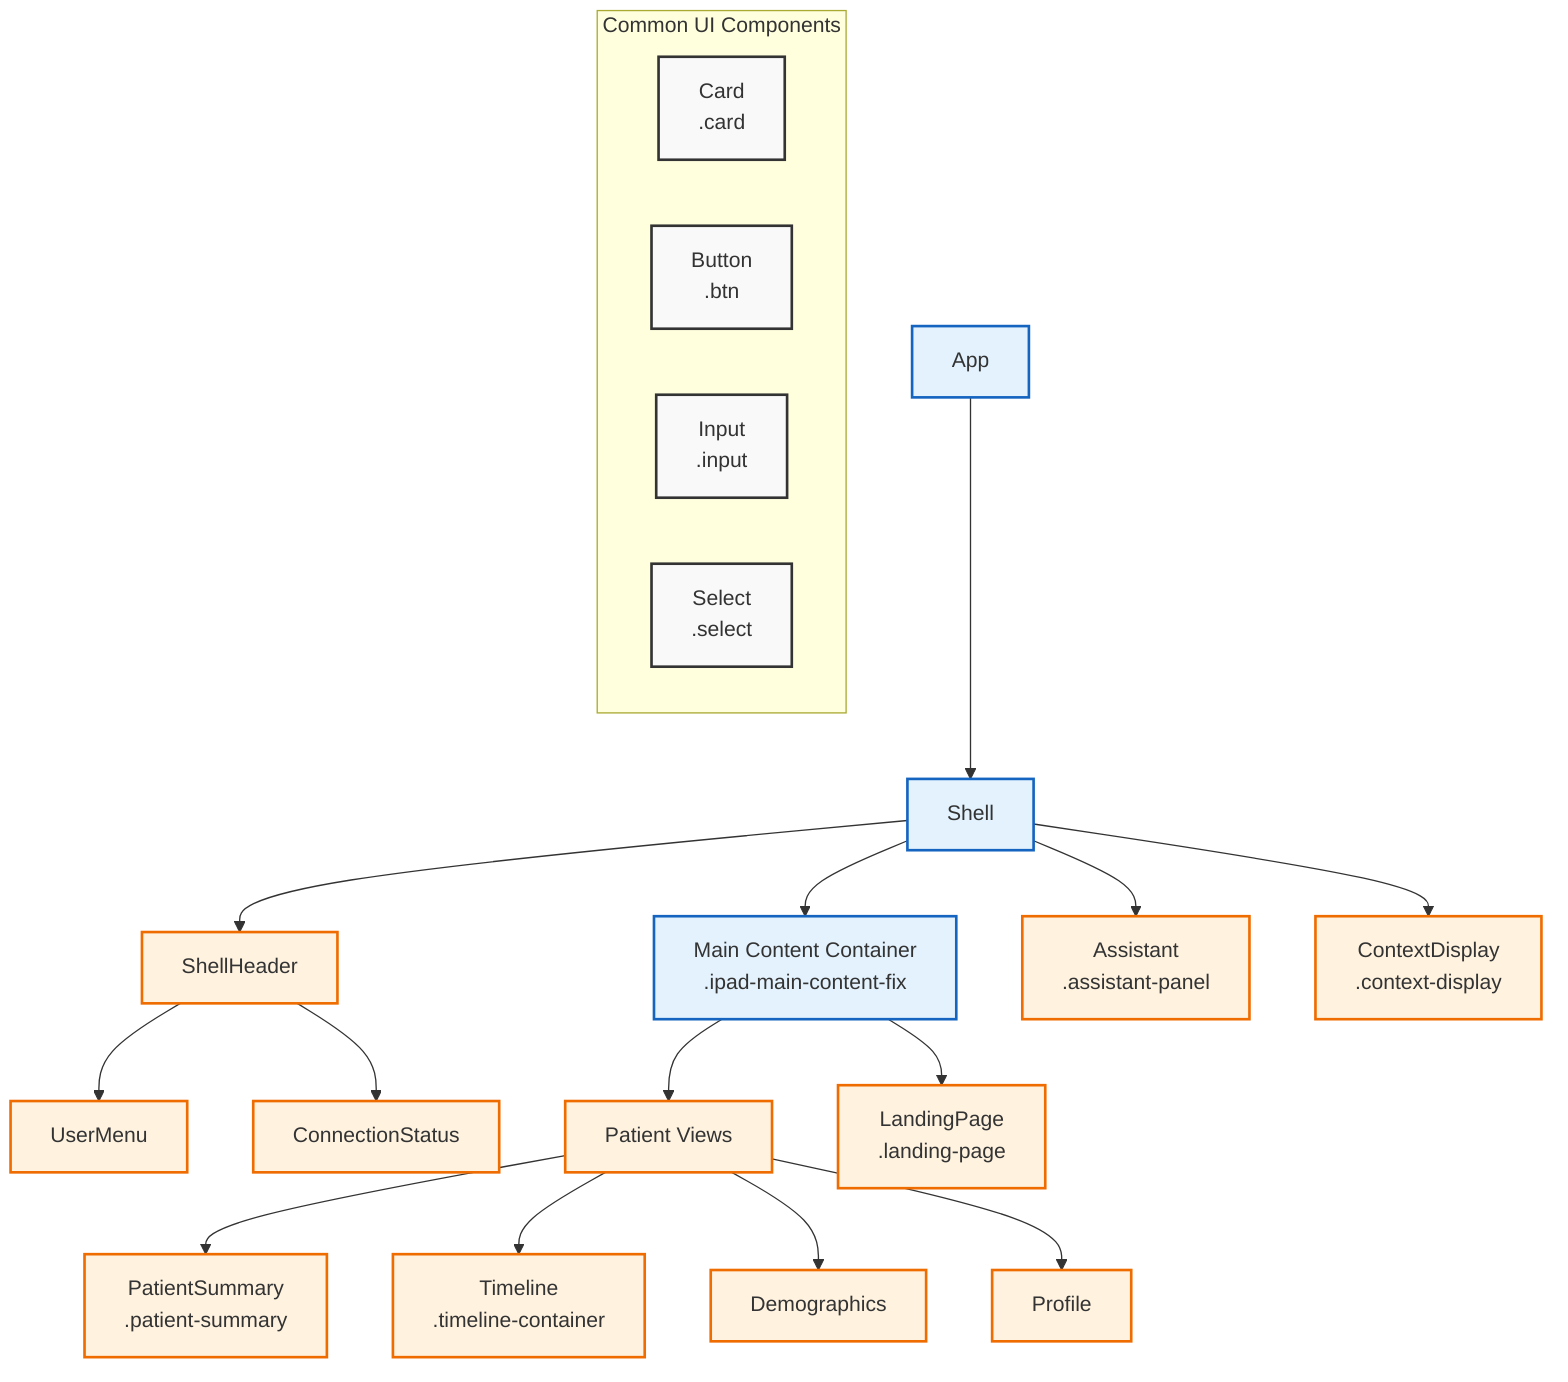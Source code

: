 graph TD
    A[App] --> B[Shell]
    B --> C[ShellHeader]
    B --> D[Main Content Container<br/>.ipad-main-content-fix]
    B --> E[Assistant<br/>.assistant-panel]
    B --> F[ContextDisplay<br/>.context-display]
    
    C --> G[UserMenu]
    C --> H[ConnectionStatus]
    
    D --> I[Patient Views]
    I --> J[PatientSummary<br/>.patient-summary]
    I --> K[Timeline<br/>.timeline-container]
    I --> L[Demographics]
    I --> M[Profile]
    
    D --> N[LandingPage<br/>.landing-page]
    
    subgraph "Common UI Components"
        O[Card<br/>.card]
        P[Button<br/>.btn]
        Q[Input<br/>.input]
        R[Select<br/>.select]
    end

%% Styling
classDef default fill:#f9f9f9,stroke:#333,stroke-width:2px;
classDef container fill:#e3f2fd,stroke:#1565c0,stroke-width:2px;
classDef component fill:#fff3e0,stroke:#ef6c00,stroke-width:2px;

class A,B,D container;
class C,E,F,G,H,I,J,K,L,M,N component;
class O,P,Q,R default;